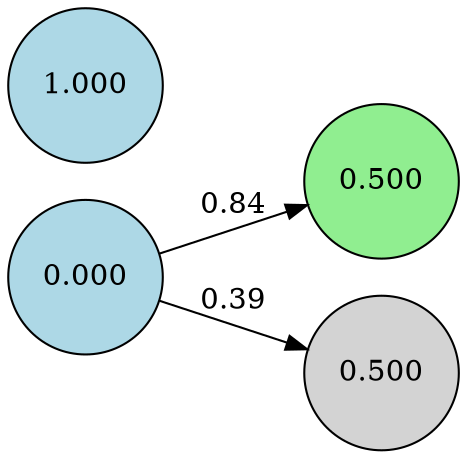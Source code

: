 digraph neat {
  rankdir=LR;
  node [shape=circle];
  node0 [label="0.000", style=filled, fillcolor=lightblue];
  node1 [label="1.000", style=filled, fillcolor=lightblue];
  node61 [label="0.500", style=filled, fillcolor=lightgreen];
  node168 [label="0.500", style=filled, fillcolor=lightgray];
  node0 -> node168 [label="0.39"];
  node0 -> node61 [label="0.84"];
}
